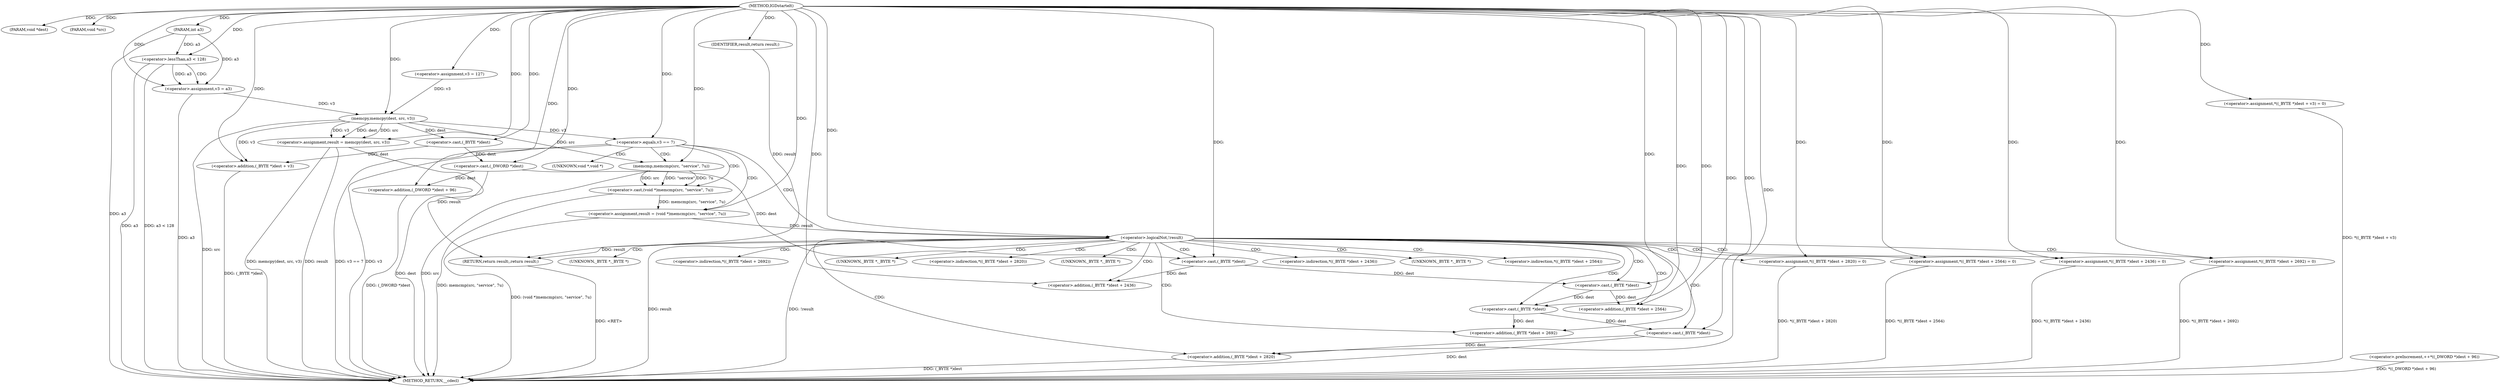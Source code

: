 digraph IGDstartelt {  
"1000103" [label = "(METHOD,IGDstartelt)" ]
"1000192" [label = "(METHOD_RETURN,__cdecl)" ]
"1000104" [label = "(PARAM,void *dest)" ]
"1000105" [label = "(PARAM,void *src)" ]
"1000106" [label = "(PARAM,int a3)" ]
"1000110" [label = "(<operator>.assignment,v3 = 127)" ]
"1000114" [label = "(<operator>.lessThan,a3 < 128)" ]
"1000117" [label = "(<operator>.assignment,v3 = a3)" ]
"1000120" [label = "(<operator>.assignment,result = memcpy(dest, src, v3))" ]
"1000122" [label = "(memcpy,memcpy(dest, src, v3))" ]
"1000126" [label = "(<operator>.assignment,*((_BYTE *)dest + v3) = 0)" ]
"1000128" [label = "(<operator>.addition,(_BYTE *)dest + v3)" ]
"1000129" [label = "(<operator>.cast,(_BYTE *)dest)" ]
"1000134" [label = "(<operator>.preIncrement,++*((_DWORD *)dest + 96))" ]
"1000136" [label = "(<operator>.addition,(_DWORD *)dest + 96)" ]
"1000137" [label = "(<operator>.cast,(_DWORD *)dest)" ]
"1000142" [label = "(<operator>.equals,v3 == 7)" ]
"1000146" [label = "(<operator>.assignment,result = (void *)memcmp(src, \"service\", 7u))" ]
"1000148" [label = "(<operator>.cast,(void *)memcmp(src, \"service\", 7u))" ]
"1000150" [label = "(memcmp,memcmp(src, \"service\", 7u))" ]
"1000155" [label = "(<operator>.logicalNot,!result)" ]
"1000158" [label = "(<operator>.assignment,*((_BYTE *)dest + 2436) = 0)" ]
"1000160" [label = "(<operator>.addition,(_BYTE *)dest + 2436)" ]
"1000161" [label = "(<operator>.cast,(_BYTE *)dest)" ]
"1000166" [label = "(<operator>.assignment,*((_BYTE *)dest + 2564) = 0)" ]
"1000168" [label = "(<operator>.addition,(_BYTE *)dest + 2564)" ]
"1000169" [label = "(<operator>.cast,(_BYTE *)dest)" ]
"1000174" [label = "(<operator>.assignment,*((_BYTE *)dest + 2692) = 0)" ]
"1000176" [label = "(<operator>.addition,(_BYTE *)dest + 2692)" ]
"1000177" [label = "(<operator>.cast,(_BYTE *)dest)" ]
"1000182" [label = "(<operator>.assignment,*((_BYTE *)dest + 2820) = 0)" ]
"1000184" [label = "(<operator>.addition,(_BYTE *)dest + 2820)" ]
"1000185" [label = "(<operator>.cast,(_BYTE *)dest)" ]
"1000190" [label = "(RETURN,return result;,return result;)" ]
"1000191" [label = "(IDENTIFIER,result,return result;)" ]
"1000149" [label = "(UNKNOWN,void *,void *)" ]
"1000159" [label = "(<operator>.indirection,*((_BYTE *)dest + 2436))" ]
"1000162" [label = "(UNKNOWN,_BYTE *,_BYTE *)" ]
"1000167" [label = "(<operator>.indirection,*((_BYTE *)dest + 2564))" ]
"1000170" [label = "(UNKNOWN,_BYTE *,_BYTE *)" ]
"1000175" [label = "(<operator>.indirection,*((_BYTE *)dest + 2692))" ]
"1000178" [label = "(UNKNOWN,_BYTE *,_BYTE *)" ]
"1000183" [label = "(<operator>.indirection,*((_BYTE *)dest + 2820))" ]
"1000186" [label = "(UNKNOWN,_BYTE *,_BYTE *)" ]
  "1000166" -> "1000192"  [ label = "DDG: *((_BYTE *)dest + 2564)"] 
  "1000120" -> "1000192"  [ label = "DDG: result"] 
  "1000117" -> "1000192"  [ label = "DDG: a3"] 
  "1000155" -> "1000192"  [ label = "DDG: result"] 
  "1000128" -> "1000192"  [ label = "DDG: (_BYTE *)dest"] 
  "1000174" -> "1000192"  [ label = "DDG: *((_BYTE *)dest + 2692)"] 
  "1000142" -> "1000192"  [ label = "DDG: v3"] 
  "1000126" -> "1000192"  [ label = "DDG: *((_BYTE *)dest + v3)"] 
  "1000137" -> "1000192"  [ label = "DDG: dest"] 
  "1000122" -> "1000192"  [ label = "DDG: src"] 
  "1000120" -> "1000192"  [ label = "DDG: memcpy(dest, src, v3)"] 
  "1000142" -> "1000192"  [ label = "DDG: v3 == 7"] 
  "1000136" -> "1000192"  [ label = "DDG: (_DWORD *)dest"] 
  "1000182" -> "1000192"  [ label = "DDG: *((_BYTE *)dest + 2820)"] 
  "1000148" -> "1000192"  [ label = "DDG: memcmp(src, \"service\", 7u)"] 
  "1000146" -> "1000192"  [ label = "DDG: (void *)memcmp(src, \"service\", 7u)"] 
  "1000155" -> "1000192"  [ label = "DDG: !result"] 
  "1000114" -> "1000192"  [ label = "DDG: a3"] 
  "1000158" -> "1000192"  [ label = "DDG: *((_BYTE *)dest + 2436)"] 
  "1000184" -> "1000192"  [ label = "DDG: (_BYTE *)dest"] 
  "1000134" -> "1000192"  [ label = "DDG: *((_DWORD *)dest + 96)"] 
  "1000185" -> "1000192"  [ label = "DDG: dest"] 
  "1000114" -> "1000192"  [ label = "DDG: a3 < 128"] 
  "1000150" -> "1000192"  [ label = "DDG: src"] 
  "1000106" -> "1000192"  [ label = "DDG: a3"] 
  "1000190" -> "1000192"  [ label = "DDG: <RET>"] 
  "1000103" -> "1000104"  [ label = "DDG: "] 
  "1000103" -> "1000105"  [ label = "DDG: "] 
  "1000103" -> "1000106"  [ label = "DDG: "] 
  "1000103" -> "1000110"  [ label = "DDG: "] 
  "1000106" -> "1000114"  [ label = "DDG: a3"] 
  "1000103" -> "1000114"  [ label = "DDG: "] 
  "1000114" -> "1000117"  [ label = "DDG: a3"] 
  "1000106" -> "1000117"  [ label = "DDG: a3"] 
  "1000103" -> "1000117"  [ label = "DDG: "] 
  "1000122" -> "1000120"  [ label = "DDG: dest"] 
  "1000122" -> "1000120"  [ label = "DDG: src"] 
  "1000122" -> "1000120"  [ label = "DDG: v3"] 
  "1000103" -> "1000120"  [ label = "DDG: "] 
  "1000103" -> "1000122"  [ label = "DDG: "] 
  "1000117" -> "1000122"  [ label = "DDG: v3"] 
  "1000110" -> "1000122"  [ label = "DDG: v3"] 
  "1000103" -> "1000126"  [ label = "DDG: "] 
  "1000129" -> "1000128"  [ label = "DDG: dest"] 
  "1000122" -> "1000129"  [ label = "DDG: dest"] 
  "1000103" -> "1000129"  [ label = "DDG: "] 
  "1000122" -> "1000128"  [ label = "DDG: v3"] 
  "1000103" -> "1000128"  [ label = "DDG: "] 
  "1000137" -> "1000136"  [ label = "DDG: dest"] 
  "1000129" -> "1000137"  [ label = "DDG: dest"] 
  "1000103" -> "1000137"  [ label = "DDG: "] 
  "1000103" -> "1000136"  [ label = "DDG: "] 
  "1000103" -> "1000142"  [ label = "DDG: "] 
  "1000122" -> "1000142"  [ label = "DDG: v3"] 
  "1000148" -> "1000146"  [ label = "DDG: memcmp(src, \"service\", 7u)"] 
  "1000103" -> "1000146"  [ label = "DDG: "] 
  "1000150" -> "1000148"  [ label = "DDG: src"] 
  "1000150" -> "1000148"  [ label = "DDG: \"service\""] 
  "1000150" -> "1000148"  [ label = "DDG: 7u"] 
  "1000122" -> "1000150"  [ label = "DDG: src"] 
  "1000103" -> "1000150"  [ label = "DDG: "] 
  "1000146" -> "1000155"  [ label = "DDG: result"] 
  "1000103" -> "1000155"  [ label = "DDG: "] 
  "1000103" -> "1000158"  [ label = "DDG: "] 
  "1000161" -> "1000160"  [ label = "DDG: dest"] 
  "1000137" -> "1000161"  [ label = "DDG: dest"] 
  "1000103" -> "1000161"  [ label = "DDG: "] 
  "1000103" -> "1000160"  [ label = "DDG: "] 
  "1000103" -> "1000166"  [ label = "DDG: "] 
  "1000169" -> "1000168"  [ label = "DDG: dest"] 
  "1000161" -> "1000169"  [ label = "DDG: dest"] 
  "1000103" -> "1000169"  [ label = "DDG: "] 
  "1000103" -> "1000168"  [ label = "DDG: "] 
  "1000103" -> "1000174"  [ label = "DDG: "] 
  "1000177" -> "1000176"  [ label = "DDG: dest"] 
  "1000169" -> "1000177"  [ label = "DDG: dest"] 
  "1000103" -> "1000177"  [ label = "DDG: "] 
  "1000103" -> "1000176"  [ label = "DDG: "] 
  "1000103" -> "1000182"  [ label = "DDG: "] 
  "1000185" -> "1000184"  [ label = "DDG: dest"] 
  "1000177" -> "1000185"  [ label = "DDG: dest"] 
  "1000103" -> "1000185"  [ label = "DDG: "] 
  "1000103" -> "1000184"  [ label = "DDG: "] 
  "1000191" -> "1000190"  [ label = "DDG: result"] 
  "1000120" -> "1000190"  [ label = "DDG: result"] 
  "1000155" -> "1000190"  [ label = "DDG: result"] 
  "1000103" -> "1000191"  [ label = "DDG: "] 
  "1000114" -> "1000117"  [ label = "CDG: "] 
  "1000142" -> "1000155"  [ label = "CDG: "] 
  "1000142" -> "1000150"  [ label = "CDG: "] 
  "1000142" -> "1000149"  [ label = "CDG: "] 
  "1000142" -> "1000148"  [ label = "CDG: "] 
  "1000142" -> "1000146"  [ label = "CDG: "] 
  "1000155" -> "1000176"  [ label = "CDG: "] 
  "1000155" -> "1000175"  [ label = "CDG: "] 
  "1000155" -> "1000174"  [ label = "CDG: "] 
  "1000155" -> "1000170"  [ label = "CDG: "] 
  "1000155" -> "1000169"  [ label = "CDG: "] 
  "1000155" -> "1000168"  [ label = "CDG: "] 
  "1000155" -> "1000167"  [ label = "CDG: "] 
  "1000155" -> "1000166"  [ label = "CDG: "] 
  "1000155" -> "1000162"  [ label = "CDG: "] 
  "1000155" -> "1000161"  [ label = "CDG: "] 
  "1000155" -> "1000186"  [ label = "CDG: "] 
  "1000155" -> "1000185"  [ label = "CDG: "] 
  "1000155" -> "1000184"  [ label = "CDG: "] 
  "1000155" -> "1000183"  [ label = "CDG: "] 
  "1000155" -> "1000182"  [ label = "CDG: "] 
  "1000155" -> "1000178"  [ label = "CDG: "] 
  "1000155" -> "1000177"  [ label = "CDG: "] 
  "1000155" -> "1000160"  [ label = "CDG: "] 
  "1000155" -> "1000159"  [ label = "CDG: "] 
  "1000155" -> "1000158"  [ label = "CDG: "] 
}

